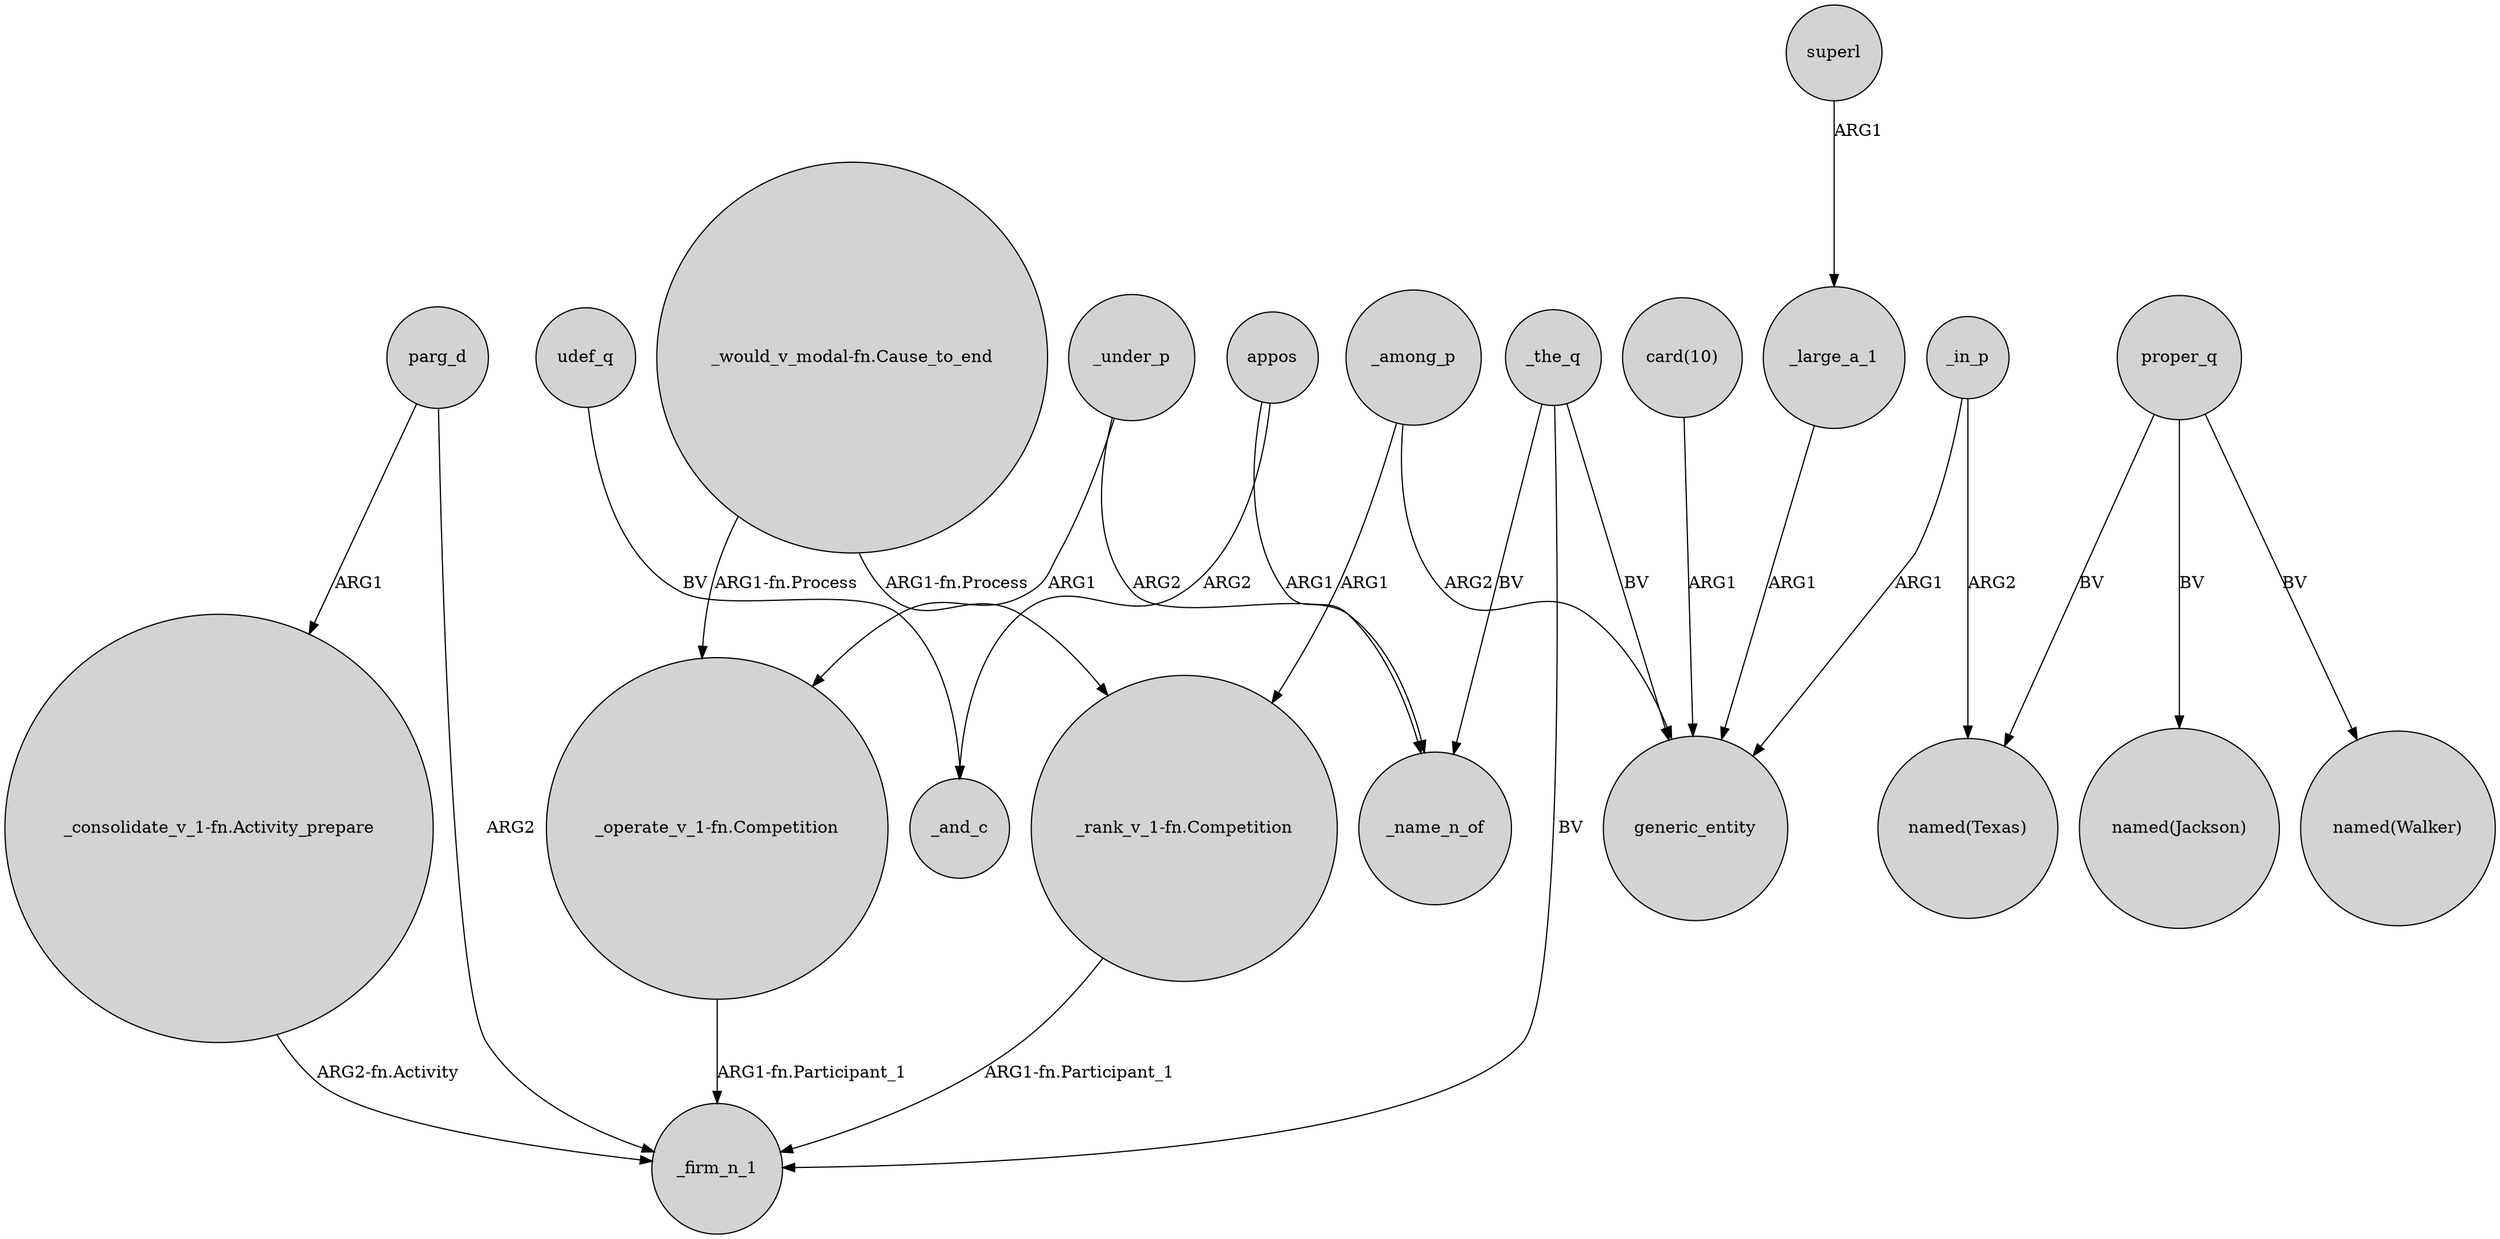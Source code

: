 digraph {
	node [shape=circle style=filled]
	_among_p -> "_rank_v_1-fn.Competition" [label=ARG1]
	proper_q -> "named(Texas)" [label=BV]
	_under_p -> _name_n_of [label=ARG2]
	_among_p -> generic_entity [label=ARG2]
	appos -> _and_c [label=ARG2]
	proper_q -> "named(Jackson)" [label=BV]
	"_rank_v_1-fn.Competition" -> _firm_n_1 [label="ARG1-fn.Participant_1"]
	_in_p -> "named(Texas)" [label=ARG2]
	parg_d -> "_consolidate_v_1-fn.Activity_prepare" [label=ARG1]
	udef_q -> _and_c [label=BV]
	parg_d -> _firm_n_1 [label=ARG2]
	_in_p -> generic_entity [label=ARG1]
	"_consolidate_v_1-fn.Activity_prepare" -> _firm_n_1 [label="ARG2-fn.Activity"]
	_the_q -> _firm_n_1 [label=BV]
	_the_q -> generic_entity [label=BV]
	"_would_v_modal-fn.Cause_to_end" -> "_operate_v_1-fn.Competition" [label="ARG1-fn.Process"]
	_large_a_1 -> generic_entity [label=ARG1]
	"_would_v_modal-fn.Cause_to_end" -> "_rank_v_1-fn.Competition" [label="ARG1-fn.Process"]
	_the_q -> _name_n_of [label=BV]
	"card(10)" -> generic_entity [label=ARG1]
	proper_q -> "named(Walker)" [label=BV]
	"_operate_v_1-fn.Competition" -> _firm_n_1 [label="ARG1-fn.Participant_1"]
	_under_p -> "_operate_v_1-fn.Competition" [label=ARG1]
	superl -> _large_a_1 [label=ARG1]
	appos -> _name_n_of [label=ARG1]
}
